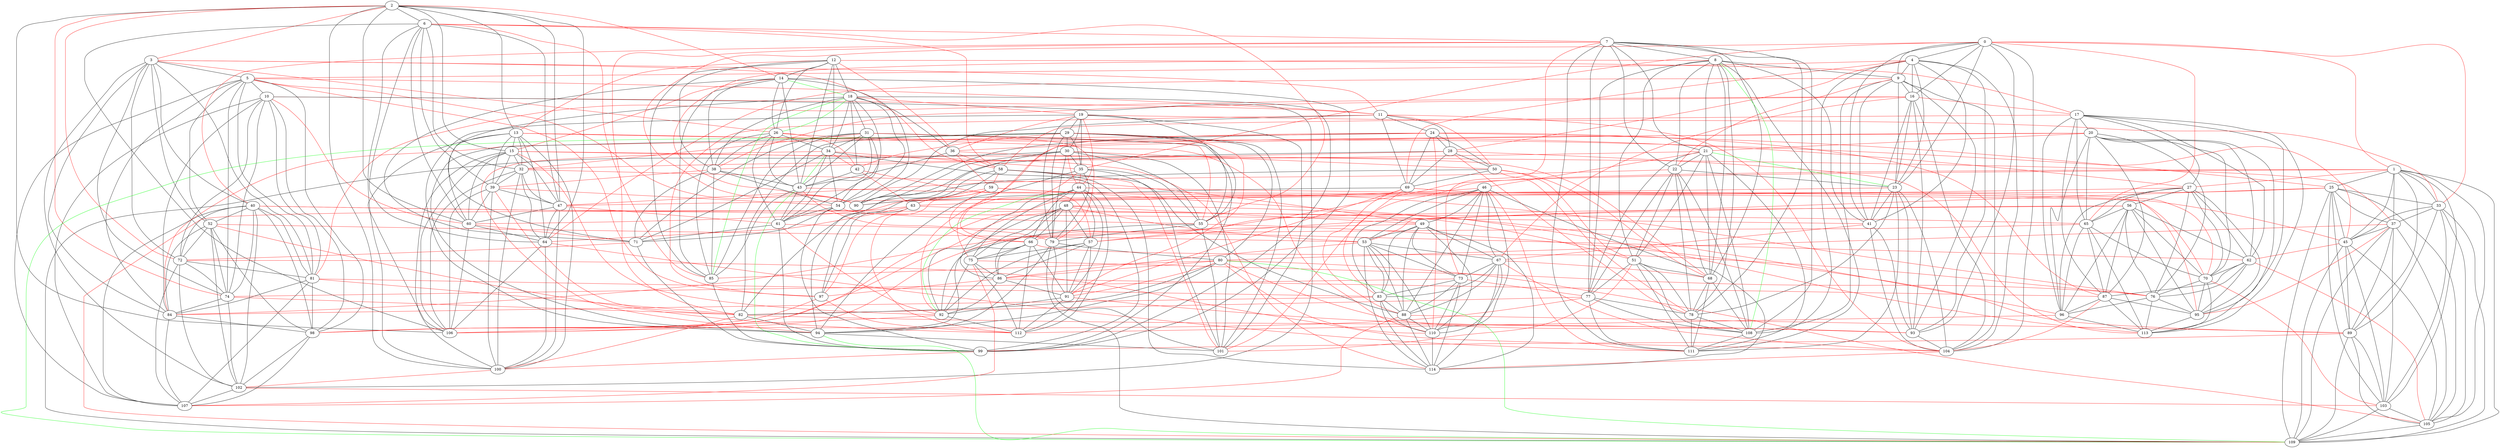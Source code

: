 graph {
	0 -- 1 [color=red]
	0 -- 4
	0 -- 9
	0 -- 16
	0 -- 23
	0 -- 33 [color=red]
	0 -- 35 [color=red]
	0 -- 41
	0 -- 65 [color=red]
	0 -- 90 [color=red]
	0 -- 93
	0 -- 104
	1 -- 25
	1 -- 27 [color=red]
	1 -- 33
	1 -- 37
	1 -- 45
	1 -- 57 [color=red]
	1 -- 89
	1 -- 101 [color=red]
	1 -- 103
	1 -- 105
	1 -- 109
	2 -- 3 [color=red]
	2 -- 6
	2 -- 13
	2 -- 14 [color=red]
	2 -- 15
	2 -- 47
	2 -- 60
	2 -- 64
	2 -- 72 [color=red]
	2 -- 74 [color=red]
	2 -- 100
	2 -- 106
	3 -- 5
	3 -- 11 [color=red]
	3 -- 26 [color=red]
	3 -- 40
	3 -- 52
	3 -- 58 [color=red]
	3 -- 72
	3 -- 74
	3 -- 81
	3 -- 84
	3 -- 102
	4 -- 5 [color=red]
	4 -- 9
	4 -- 16
	4 -- 23
	4 -- 28 [color=red]
	4 -- 41
	4 -- 69 [color=red]
	4 -- 93
	4 -- 104
	4 -- 108
	5 -- 10
	5 -- 11 [color=red]
	5 -- 52
	5 -- 74
	5 -- 81
	5 -- 84
	5 -- 90 [color=red]
	5 -- 97 [color=red]
	5 -- 98
	5 -- 107
	6 -- 7 [color=red]
	6 -- 32
	6 -- 39
	6 -- 47
	6 -- 55 [color=red]
	6 -- 58 [color=red]
	6 -- 60
	6 -- 64
	6 -- 85 [color=red]
	6 -- 100
	6 -- 106
	7 -- 8
	7 -- 21
	7 -- 22
	7 -- 40 [color=red]
	7 -- 68
	7 -- 73 [color=red]
	7 -- 77
	7 -- 78
	7 -- 82 [color=red]
	7 -- 108
	7 -- 111
	8 -- 9
	8 -- 21
	8 -- 22
	8 -- 41
	8 -- 51
	8 -- 68
	8 -- 77
	8 -- 78
	8 -- 90 [color=red]
	8 -- 111
	9 -- 16
	9 -- 22 [color=red]
	9 -- 23
	9 -- 41
	9 -- 64 [color=red]
	9 -- 93
	9 -- 104
	9 -- 108
	10 -- 11 [color=red]
	10 -- 60 [color=red]
	10 -- 72
	10 -- 74
	10 -- 81
	10 -- 84
	10 -- 98
	10 -- 102
	10 -- 107
	11 -- 24
	11 -- 28
	11 -- 50 [color=red]
	11 -- 69
	11 -- 90
	11 -- 97 [color=red]
	11 -- 104 [color=red]
	12 -- 13 [color=red]
	12 -- 14
	12 -- 17 [color=red]
	12 -- 18
	12 -- 26
	12 -- 34
	12 -- 36 [color=red]
	12 -- 38
	12 -- 43
	12 -- 85
	13 -- 15
	13 -- 32
	13 -- 39
	13 -- 45 [color=red]
	13 -- 60
	13 -- 64
	13 -- 100
	13 -- 106
	13 -- 110 [color=red]
	14 -- 15 [color=red]
	14 -- 26
	14 -- 38
	14 -- 43
	14 -- 54
	14 -- 71
	14 -- 85
	14 -- 99
	15 -- 32
	15 -- 39
	15 -- 47
	15 -- 60
	15 -- 68 [color=red]
	15 -- 92 [color=red]
	15 -- 100
	15 -- 106
	15 -- 114 [color=red]
	16 -- 17 [color=red]
	16 -- 23
	16 -- 38 [color=red]
	16 -- 41
	16 -- 67 [color=red]
	16 -- 81 [color=red]
	16 -- 93
	16 -- 104
	17 -- 20
	17 -- 27
	17 -- 58 [color=red]
	17 -- 62
	17 -- 65
	17 -- 87
	17 -- 95
	17 -- 96
	17 -- 113
	18 -- 19 [color=red]
	18 -- 31
	18 -- 34
	18 -- 36
	18 -- 38
	18 -- 42
	18 -- 54
	18 -- 61
	18 -- 71
	18 -- 99
	19 -- 29
	19 -- 30
	19 -- 33 [color=red]
	19 -- 35
	19 -- 36 [color=red]
	19 -- 44 [color=red]
	19 -- 55
	19 -- 79
	19 -- 94
	19 -- 101
	20 -- 21 [color=red]
	20 -- 36 [color=red]
	20 -- 62
	20 -- 65
	20 -- 70
	20 -- 75 [color=red]
	20 -- 76
	20 -- 87
	20 -- 96
	20 -- 113
	21 -- 22
	21 -- 32 [color=red]
	21 -- 46 [color=red]
	21 -- 51
	21 -- 68
	21 -- 77
	21 -- 108
	21 -- 111
	22 -- 23
	22 -- 47 [color=red]
	22 -- 51
	22 -- 68
	22 -- 77
	22 -- 78
	22 -- 108
	23 -- 41
	23 -- 78
	23 -- 90 [color=red]
	23 -- 93
	23 -- 104
	23 -- 111
	24 -- 25 [color=red]
	24 -- 28
	24 -- 50
	24 -- 66 [color=red]
	24 -- 69
	24 -- 84 [color=red]
	24 -- 87 [color=red]
	24 -- 90
	24 -- 110 [color=red]
	25 -- 33
	25 -- 37
	25 -- 45
	25 -- 53 [color=red]
	25 -- 89
	25 -- 103
	25 -- 105
	25 -- 106 [color=red]
	25 -- 109
	26 -- 27 [color=red]
	26 -- 34
	26 -- 38
	26 -- 42 [color=red]
	26 -- 43
	26 -- 61
	26 -- 85
	27 -- 56
	27 -- 62
	27 -- 63 [color=red]
	27 -- 65
	27 -- 70
	27 -- 76
	27 -- 95
	27 -- 96
	28 -- 38 [color=red]
	28 -- 50
	28 -- 69
	28 -- 78 [color=red]
	28 -- 90
	28 -- 113 [color=red]
	29 -- 30
	29 -- 35
	29 -- 42 [color=red]
	29 -- 55
	29 -- 79
	29 -- 80
	29 -- 82
	29 -- 91 [color=red]
	29 -- 94
	29 -- 101
	30 -- 35
	30 -- 44 [color=red]
	30 -- 50 [color=red]
	30 -- 55
	30 -- 79
	30 -- 82
	30 -- 94
	30 -- 101
	30 -- 109
	31 -- 32 [color=red]
	31 -- 34
	31 -- 43
	31 -- 54
	31 -- 55 [color=red]
	31 -- 61
	31 -- 71
	31 -- 79 [color=red]
	31 -- 85
	31 -- 99
	32 -- 39
	32 -- 47
	32 -- 49 [color=red]
	32 -- 64
	32 -- 100
	32 -- 106
	33 -- 37
	33 -- 45
	33 -- 89
	33 -- 103
	33 -- 105
	33 -- 109
	34 -- 35 [color=red]
	34 -- 42 [color=red]
	34 -- 54
	34 -- 61
	34 -- 71
	34 -- 94 [color=red]
	34 -- 99
	35 -- 44 [color=red]
	35 -- 55
	35 -- 79
	35 -- 92 [color=red]
	35 -- 94
	35 -- 101
	36 -- 37 [color=red]
	36 -- 43
	36 -- 58 [color=red]
	36 -- 59 [color=red]
	37 -- 45
	37 -- 80 [color=red]
	37 -- 89
	37 -- 95 [color=red]
	37 -- 103
	37 -- 105
	37 -- 109
	38 -- 39 [color=red]
	38 -- 43
	38 -- 54
	38 -- 71
	38 -- 85
	39 -- 47
	39 -- 54 [color=red]
	39 -- 60
	39 -- 82 [color=red]
	39 -- 100
	39 -- 106
	40 -- 41 [color=red]
	40 -- 51 [color=red]
	40 -- 52
	40 -- 72
	40 -- 74
	40 -- 81
	40 -- 98
	40 -- 102
	40 -- 107
	41 -- 67 [color=red]
	41 -- 93
	41 -- 104
	42 -- 43
	42 -- 57 [color=red]
	42 -- 63 [color=red]
	43 -- 61
	43 -- 70 [color=red]
	43 -- 79 [color=red]
	43 -- 85
	44 -- 45 [color=red]
	44 -- 48
	44 -- 57
	44 -- 66
	44 -- 75
	44 -- 86
	44 -- 91
	44 -- 112
	45 -- 62 [color=red]
	45 -- 89
	45 -- 103
	45 -- 105
	45 -- 109
	46 -- 47 [color=red]
	46 -- 49
	46 -- 53
	46 -- 67
	46 -- 73
	46 -- 83
	46 -- 88
	46 -- 110
	46 -- 111 [color=red]
	46 -- 114
	47 -- 60
	47 -- 61 [color=red]
	47 -- 64
	47 -- 100
	48 -- 49 [color=red]
	48 -- 53 [color=red]
	48 -- 57
	48 -- 66
	48 -- 75
	48 -- 86
	48 -- 91
	48 -- 92
	48 -- 96 [color=red]
	48 -- 98 [color=red]
	49 -- 53
	49 -- 67
	49 -- 73
	49 -- 83
	49 -- 84 [color=red]
	49 -- 88
	49 -- 110
	49 -- 114
	50 -- 51 [color=red]
	50 -- 68 [color=red]
	50 -- 69
	50 -- 78 [color=red]
	50 -- 90
	51 -- 68
	51 -- 77
	51 -- 78
	51 -- 101 [color=red]
	51 -- 108
	51 -- 111
	52 -- 53 [color=red]
	52 -- 72
	52 -- 74
	52 -- 84
	52 -- 98
	52 -- 102
	52 -- 112 [color=red]
	53 -- 67
	53 -- 73
	53 -- 83
	53 -- 86 [color=red]
	53 -- 88
	53 -- 110
	53 -- 114
	54 -- 55 [color=red]
	54 -- 61
	54 -- 71
	54 -- 99
	55 -- 79
	55 -- 89 [color=red]
	55 -- 94
	55 -- 101
	56 -- 57 [color=red]
	56 -- 62
	56 -- 65
	56 -- 70
	56 -- 76
	56 -- 87
	56 -- 95
	56 -- 96
	56 -- 106 [color=red]
	57 -- 75
	57 -- 86
	57 -- 91
	57 -- 92
	57 -- 112
	58 -- 59 [color=red]
	58 -- 63
	58 -- 88
	58 -- 97
	58 -- 101 [color=red]
	58 -- 114
	59 -- 60 [color=red]
	59 -- 63 [color=red]
	59 -- 66 [color=red]
	59 -- 76 [color=red]
	59 -- 97 [color=red]
	59 -- 113 [color=red]
	60 -- 64
	60 -- 71 [color=red]
	60 -- 106
	61 -- 62 [color=red]
	61 -- 71
	61 -- 92 [color=red]
	61 -- 99
	62 -- 70
	62 -- 76
	62 -- 87
	62 -- 95
	62 -- 105 [color=red]
	63 -- 64 [color=red]
	63 -- 65 [color=red]
	63 -- 97
	63 -- 109 [color=red]
	63 -- 112 [color=red]
	64 -- 100
	64 -- 106
	64 -- 111 [color=red]
	65 -- 66 [color=red]
	65 -- 70
	65 -- 87
	65 -- 96
	65 -- 113
	66 -- 75
	66 -- 76 [color=red]
	66 -- 86
	66 -- 91
	66 -- 92
	66 -- 112
	67 -- 68 [color=red]
	67 -- 73
	67 -- 83
	67 -- 88
	67 -- 104 [color=red]
	67 -- 110
	67 -- 114
	68 -- 78
	68 -- 108
	68 -- 111
	69 -- 70 [color=red]
	69 -- 83 [color=red]
	69 -- 88 [color=red]
	69 -- 90
	69 -- 91 [color=red]
	69 -- 95 [color=red]
	70 -- 76
	70 -- 95
	70 -- 103 [color=red]
	70 -- 113
	71 -- 72 [color=red]
	71 -- 99
	72 -- 74
	72 -- 81
	72 -- 102
	72 -- 104 [color=red]
	72 -- 107
	73 -- 74 [color=red]
	73 -- 77 [color=red]
	73 -- 83
	73 -- 88
	73 -- 110
	73 -- 114
	74 -- 82 [color=red]
	74 -- 84
	74 -- 102
	75 -- 76 [color=red]
	75 -- 86
	75 -- 92
	75 -- 107 [color=red]
	75 -- 112
	76 -- 95
	76 -- 96
	76 -- 113
	77 -- 78
	77 -- 82 [color=red]
	77 -- 98 [color=red]
	77 -- 108
	77 -- 111
	78 -- 108
	78 -- 111
	79 -- 80
	79 -- 94
	79 -- 101
	79 -- 109
	80 -- 82
	80 -- 85 [color=red]
	80 -- 86 [color=red]
	80 -- 91 [color=red]
	80 -- 93 [color=red]
	80 -- 94
	80 -- 105 [color=red]
	80 -- 110 [color=red]
	81 -- 82 [color=red]
	81 -- 83 [color=red]
	81 -- 84
	81 -- 98
	81 -- 107
	82 -- 93 [color=red]
	82 -- 94
	82 -- 100 [color=red]
	83 -- 84 [color=red]
	83 -- 88
	83 -- 110
	83 -- 114
	84 -- 98
	84 -- 107
	85 -- 99
	86 -- 87 [color=red]
	86 -- 91
	86 -- 92
	86 -- 97 [color=red]
	87 -- 95
	87 -- 96
	87 -- 104 [color=red]
	87 -- 113
	88 -- 89 [color=red]
	88 -- 107 [color=red]
	88 -- 110
	88 -- 114
	89 -- 99 [color=red]
	89 -- 103
	89 -- 105
	89 -- 109
	91 -- 92
	91 -- 93 [color=red]
	91 -- 112
	92 -- 106 [color=red]
	92 -- 112
	93 -- 104
	94 -- 101
	95 -- 113
	96 -- 112 [color=red]
	96 -- 113
	97 -- 98 [color=red]
	97 -- 112 [color=red]
	98 -- 102
	98 -- 107
	99 -- 100 [color=red]
	100 -- 102 [color=red]
	102 -- 103 [color=red]
	102 -- 107
	103 -- 105
	103 -- 109
	104 -- 114 [color=red]
	105 -- 109
	108 -- 111
	110 -- 114
	8 -- 108 [color=green]
	14 -- 18 [color=green]
	18 -- 26 [color=green]
	18 -- 85 [color=green]
	21 -- 23 [color=green]
	29 -- 109 [color=green]
	34 -- 43 [color=green]
	43 -- 99 [color=green]
	44 -- 92 [color=green]
	80 -- 109 [color=green]
	94 -- 109 [color=green]
}
